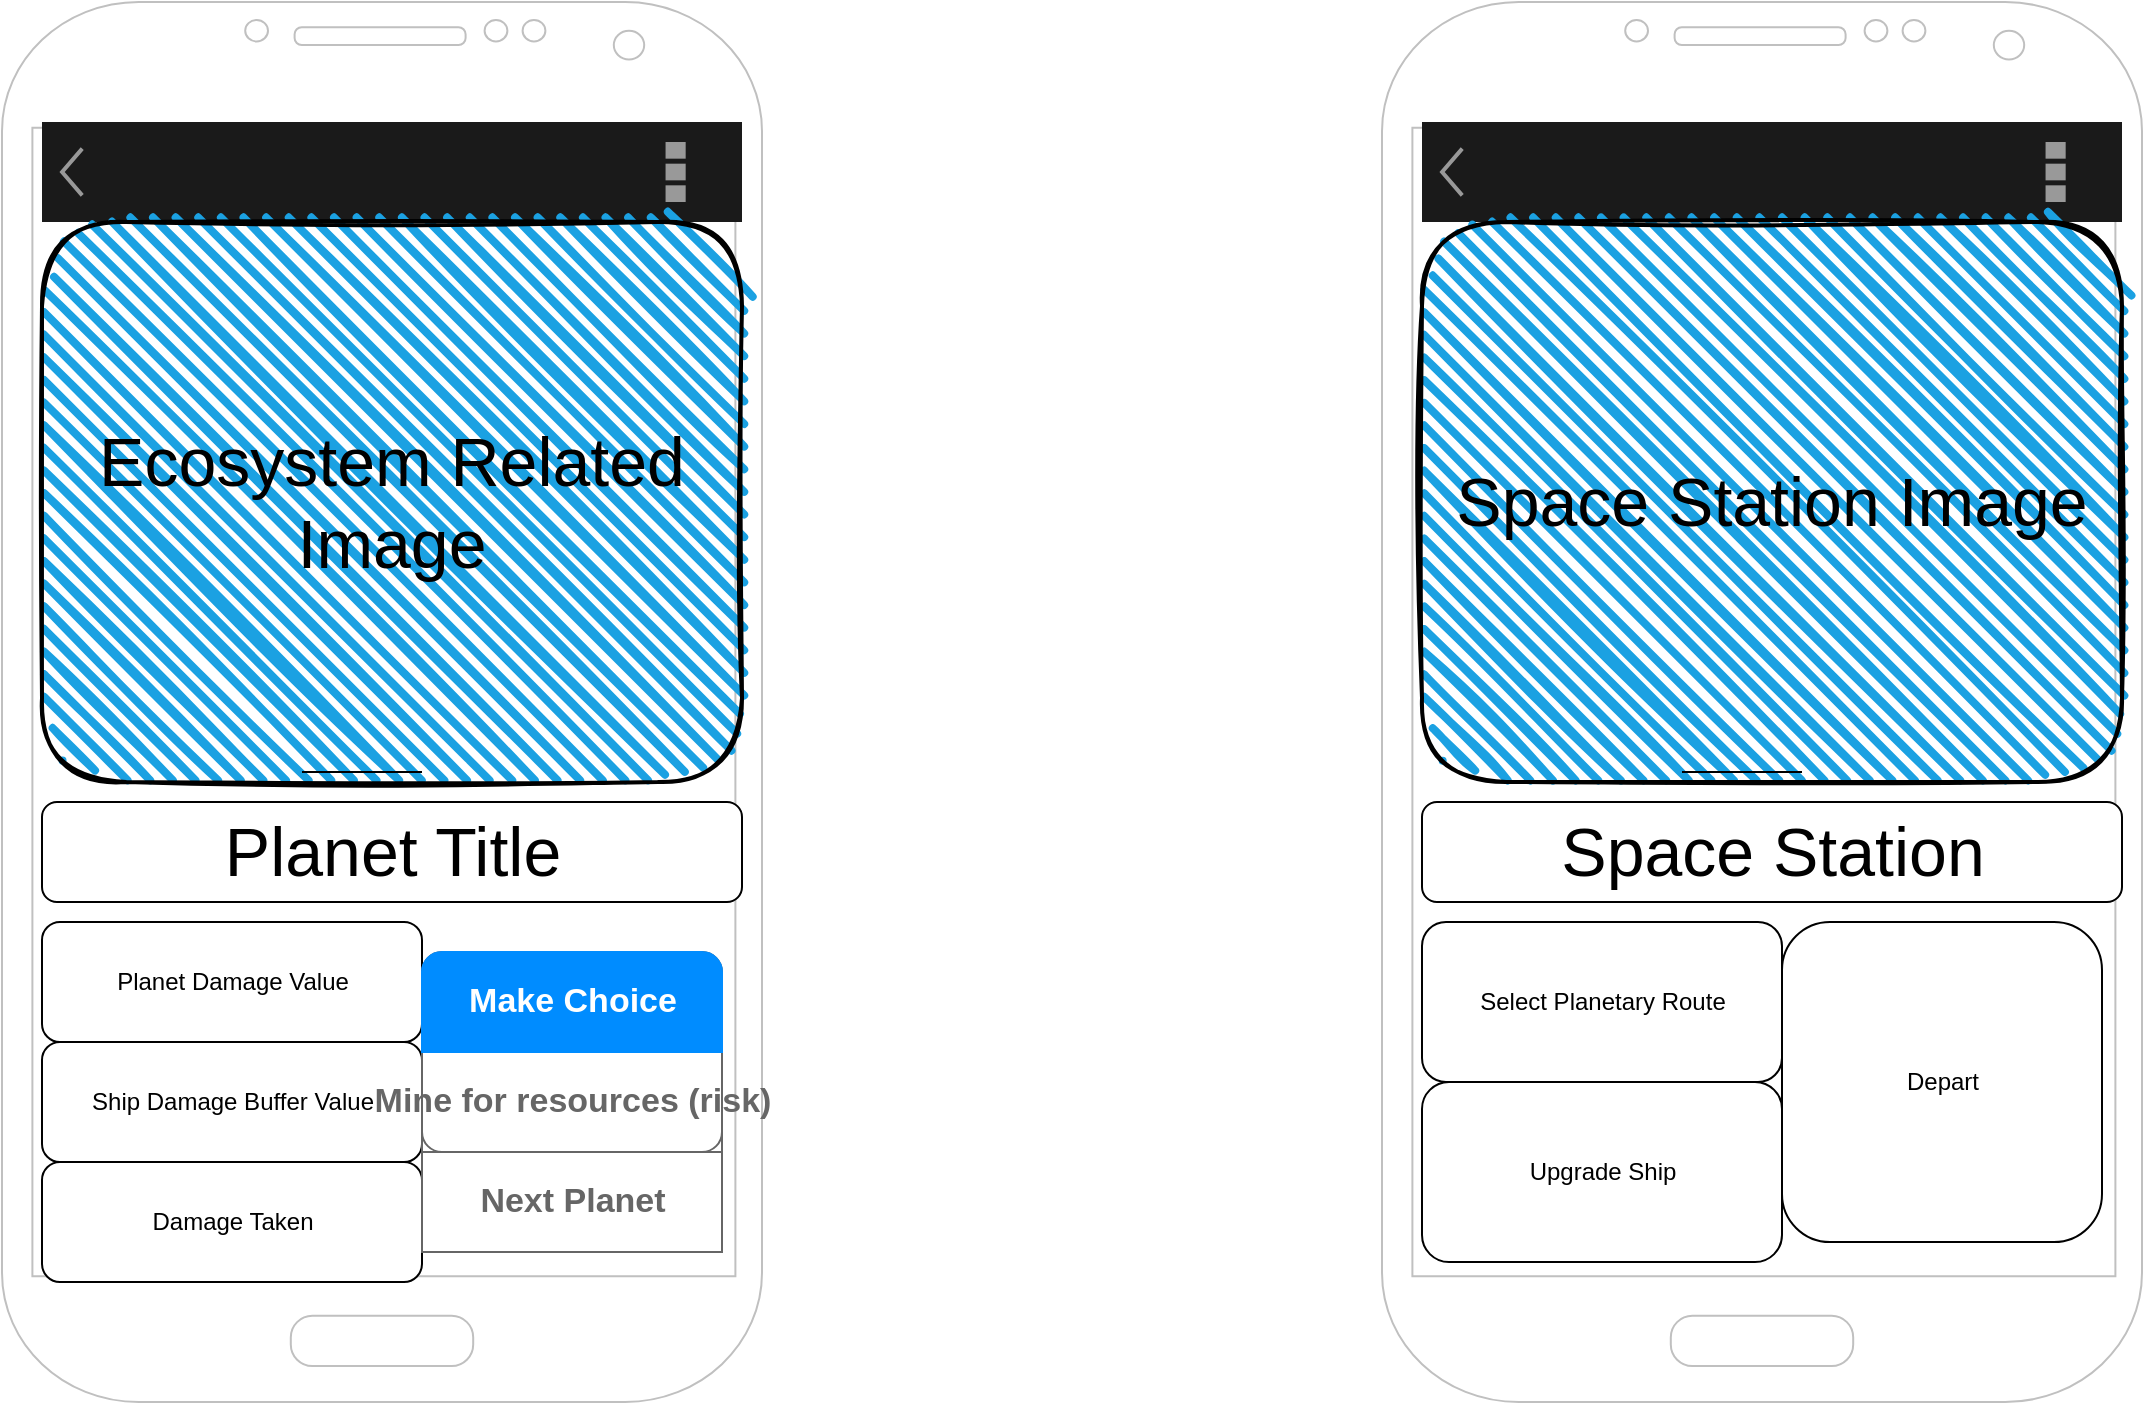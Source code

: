 <mxfile version="14.6.13" type="device"><diagram id="ZVc7DxXpMYSfP38x4ONn" name="Page-1"><mxGraphModel dx="1176" dy="1922" grid="1" gridSize="10" guides="1" tooltips="1" connect="1" arrows="1" fold="1" page="1" pageScale="1" pageWidth="850" pageHeight="1100" math="0" shadow="0"><root><mxCell id="0"/><mxCell id="1" parent="0"/><mxCell id="HyxCqqomhHqarCDqSgVJ-1" value="" style="verticalLabelPosition=bottom;verticalAlign=top;html=1;shadow=0;dashed=0;strokeWidth=1;shape=mxgraph.android.phone2;strokeColor=#c0c0c0;rounded=1;fontColor=#000000;fillColor=#FFFFFF;" vertex="1" parent="1"><mxGeometry x="150" y="-60" width="380" height="700" as="geometry"/></mxCell><mxCell id="HyxCqqomhHqarCDqSgVJ-3" value="" style="strokeWidth=1;html=1;shadow=0;dashed=0;shape=mxgraph.android.action_bar;fillColor=#1A1A1A;strokeColor=#c0c0c0;strokeWidth=2;fontColor=#FFFFFF;rounded=1;" vertex="1" parent="1"><mxGeometry x="170" width="350" height="50" as="geometry"/></mxCell><mxCell id="HyxCqqomhHqarCDqSgVJ-20" value="&lt;font style=&quot;font-size: 34px&quot;&gt;Ecosystem Related Image&lt;/font&gt;" style="rounded=1;whiteSpace=wrap;html=1;strokeWidth=2;fillWeight=4;hachureGap=8;hachureAngle=45;fillColor=#1ba1e2;sketch=1;fontColor=#000000;" vertex="1" parent="1"><mxGeometry x="170" y="50" width="350" height="280" as="geometry"/></mxCell><mxCell id="HyxCqqomhHqarCDqSgVJ-29" value="" style="pointerEvents=1;verticalLabelPosition=bottom;shadow=0;dashed=0;align=center;html=1;verticalAlign=top;shape=mxgraph.electrical.inductors.pot_trans_3_windings;rounded=1;fontColor=#000000;strokeColor=#FFFFFF;fillColor=#FFFFFF;" vertex="1" parent="1"><mxGeometry x="190" y="370" width="170" height="190" as="geometry"/></mxCell><mxCell id="HyxCqqomhHqarCDqSgVJ-43" value="" style="line;strokeWidth=1;rotatable=0;dashed=0;labelPosition=right;align=left;verticalAlign=middle;spacingTop=0;spacingLeft=6;points=[];portConstraint=eastwest;rounded=1;fontColor=#000000;fillColor=#FFFFFF;" vertex="1" parent="1"><mxGeometry x="300" y="320" width="60" height="10" as="geometry"/></mxCell><mxCell id="HyxCqqomhHqarCDqSgVJ-45" value="Planet Damage Value" style="html=1;dashed=0;whitespace=wrap;rounded=1;fontColor=#000000;strokeColor=#000000;fillColor=#FFFFFF;" vertex="1" parent="1"><mxGeometry x="170" y="400" width="190" height="60" as="geometry"/></mxCell><mxCell id="HyxCqqomhHqarCDqSgVJ-46" value="Ship Damage Buffer Value" style="html=1;dashed=0;whitespace=wrap;rounded=1;fontColor=#000000;strokeColor=#000000;fillColor=#FFFFFF;" vertex="1" parent="1"><mxGeometry x="170" y="460" width="190" height="60" as="geometry"/></mxCell><mxCell id="HyxCqqomhHqarCDqSgVJ-47" value="Damage Taken" style="html=1;dashed=0;whitespace=wrap;rounded=1;fontColor=#000000;strokeColor=#000000;fillColor=#FFFFFF;" vertex="1" parent="1"><mxGeometry x="170" y="520" width="190" height="60" as="geometry"/></mxCell><mxCell id="HyxCqqomhHqarCDqSgVJ-48" value="Planet Title" style="html=1;dashed=0;whitespace=wrap;rounded=1;fontColor=#000000;strokeColor=#000000;fillColor=#FFFFFF;fontSize=34;" vertex="1" parent="1"><mxGeometry x="170" y="340" width="350" height="50" as="geometry"/></mxCell><mxCell id="HyxCqqomhHqarCDqSgVJ-49" value="" style="strokeWidth=1;shadow=0;dashed=0;align=center;html=1;shape=mxgraph.mockup.rrect;rSize=10;strokeColor=#666666;rounded=1;fontSize=34;fontColor=#000000;fillColor=#FFFFFF;" vertex="1" parent="1"><mxGeometry x="360" y="415" width="150" height="100" as="geometry"/></mxCell><mxCell id="HyxCqqomhHqarCDqSgVJ-50" value="Button 2" style="strokeColor=inherit;fillColor=inherit;gradientColor=inherit;strokeWidth=1;shadow=0;dashed=0;align=center;html=1;shape=mxgraph.mockup.rrect;rSize=0;fontSize=17;fontColor=#666666;fontStyle=1;resizeWidth=1;" vertex="1" parent="HyxCqqomhHqarCDqSgVJ-49"><mxGeometry width="150" height="50" relative="1" as="geometry"><mxPoint y="50" as="offset"/></mxGeometry></mxCell><mxCell id="HyxCqqomhHqarCDqSgVJ-51" value="Next Planet" style="strokeColor=inherit;fillColor=inherit;gradientColor=inherit;strokeWidth=1;shadow=0;dashed=0;align=center;html=1;shape=mxgraph.mockup.rrect;rSize=0;fontSize=17;fontColor=#666666;fontStyle=1;resizeWidth=1;" vertex="1" parent="HyxCqqomhHqarCDqSgVJ-49"><mxGeometry width="150" height="50" relative="1" as="geometry"><mxPoint y="100" as="offset"/></mxGeometry></mxCell><mxCell id="HyxCqqomhHqarCDqSgVJ-52" value="Mine for resources (risk)" style="strokeColor=inherit;fillColor=inherit;gradientColor=inherit;strokeWidth=1;shadow=0;dashed=0;align=center;html=1;shape=mxgraph.mockup.bottomButton;rSize=10;fontSize=17;fontColor=#666666;fontStyle=1;resizeWidth=1;" vertex="1" parent="HyxCqqomhHqarCDqSgVJ-49"><mxGeometry y="1" width="150" height="50" relative="1" as="geometry"><mxPoint y="-50" as="offset"/></mxGeometry></mxCell><mxCell id="HyxCqqomhHqarCDqSgVJ-53" value="Make Choice" style="strokeWidth=1;shadow=0;dashed=0;align=center;html=1;shape=mxgraph.mockup.topButton;rSize=10;fontSize=17;fontColor=#ffffff;fontStyle=1;fillColor=#008cff;strokeColor=#008cff;resizeWidth=1;" vertex="1" parent="HyxCqqomhHqarCDqSgVJ-49"><mxGeometry width="150" height="50" relative="1" as="geometry"/></mxCell><mxCell id="HyxCqqomhHqarCDqSgVJ-54" value="" style="verticalLabelPosition=bottom;verticalAlign=top;html=1;shadow=0;dashed=0;strokeWidth=1;shape=mxgraph.android.phone2;strokeColor=#c0c0c0;rounded=1;fontColor=#000000;fillColor=#FFFFFF;" vertex="1" parent="1"><mxGeometry x="840" y="-60" width="380" height="700" as="geometry"/></mxCell><mxCell id="HyxCqqomhHqarCDqSgVJ-55" value="" style="strokeWidth=1;html=1;shadow=0;dashed=0;shape=mxgraph.android.action_bar;fillColor=#1A1A1A;strokeColor=#c0c0c0;strokeWidth=2;fontColor=#FFFFFF;rounded=1;" vertex="1" parent="1"><mxGeometry x="860" width="350" height="50" as="geometry"/></mxCell><mxCell id="HyxCqqomhHqarCDqSgVJ-56" value="&lt;span style=&quot;font-size: 34px&quot;&gt;Space Station Image&lt;/span&gt;" style="rounded=1;whiteSpace=wrap;html=1;strokeWidth=2;fillWeight=4;hachureGap=8;hachureAngle=45;fillColor=#1ba1e2;sketch=1;fontColor=#000000;" vertex="1" parent="1"><mxGeometry x="860" y="50" width="350" height="280" as="geometry"/></mxCell><mxCell id="HyxCqqomhHqarCDqSgVJ-57" value="" style="pointerEvents=1;verticalLabelPosition=bottom;shadow=0;dashed=0;align=center;html=1;verticalAlign=top;shape=mxgraph.electrical.inductors.pot_trans_3_windings;rounded=1;fontColor=#000000;strokeColor=#FFFFFF;fillColor=#FFFFFF;" vertex="1" parent="1"><mxGeometry x="880" y="370" width="170" height="190" as="geometry"/></mxCell><mxCell id="HyxCqqomhHqarCDqSgVJ-58" value="" style="line;strokeWidth=1;rotatable=0;dashed=0;labelPosition=right;align=left;verticalAlign=middle;spacingTop=0;spacingLeft=6;points=[];portConstraint=eastwest;rounded=1;fontColor=#000000;fillColor=#FFFFFF;" vertex="1" parent="1"><mxGeometry x="990" y="320" width="60" height="10" as="geometry"/></mxCell><mxCell id="HyxCqqomhHqarCDqSgVJ-59" value="Select Planetary Route" style="html=1;dashed=0;whitespace=wrap;rounded=1;fontColor=#000000;strokeColor=#000000;fillColor=#FFFFFF;" vertex="1" parent="1"><mxGeometry x="860" y="400" width="180" height="80" as="geometry"/></mxCell><mxCell id="HyxCqqomhHqarCDqSgVJ-60" value="Upgrade Ship" style="html=1;dashed=0;whitespace=wrap;rounded=1;fontColor=#000000;strokeColor=#000000;fillColor=#FFFFFF;" vertex="1" parent="1"><mxGeometry x="860" y="480" width="180" height="90" as="geometry"/></mxCell><mxCell id="HyxCqqomhHqarCDqSgVJ-62" value="Space Station" style="html=1;dashed=0;whitespace=wrap;rounded=1;fontColor=#000000;strokeColor=#000000;fillColor=#FFFFFF;fontSize=34;" vertex="1" parent="1"><mxGeometry x="860" y="340" width="350" height="50" as="geometry"/></mxCell><mxCell id="HyxCqqomhHqarCDqSgVJ-70" value="Depart" style="html=1;dashed=0;whitespace=wrap;rounded=1;fontColor=#000000;strokeColor=#000000;fillColor=#FFFFFF;" vertex="1" parent="1"><mxGeometry x="1040" y="400" width="160" height="160" as="geometry"/></mxCell></root></mxGraphModel></diagram></mxfile>